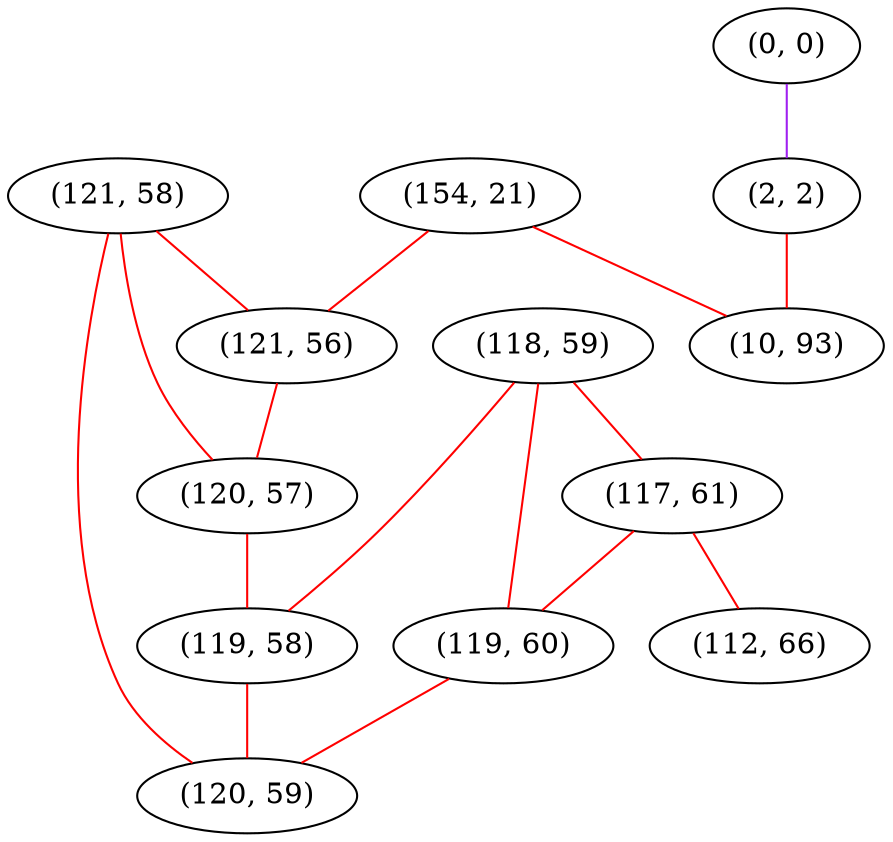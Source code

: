 graph "" {
"(121, 58)";
"(154, 21)";
"(0, 0)";
"(118, 59)";
"(121, 56)";
"(117, 61)";
"(112, 66)";
"(120, 57)";
"(119, 60)";
"(119, 58)";
"(2, 2)";
"(10, 93)";
"(120, 59)";
"(121, 58)" -- "(120, 57)"  [color=red, key=0, weight=1];
"(121, 58)" -- "(121, 56)"  [color=red, key=0, weight=1];
"(121, 58)" -- "(120, 59)"  [color=red, key=0, weight=1];
"(154, 21)" -- "(10, 93)"  [color=red, key=0, weight=1];
"(154, 21)" -- "(121, 56)"  [color=red, key=0, weight=1];
"(0, 0)" -- "(2, 2)"  [color=purple, key=0, weight=4];
"(118, 59)" -- "(119, 60)"  [color=red, key=0, weight=1];
"(118, 59)" -- "(117, 61)"  [color=red, key=0, weight=1];
"(118, 59)" -- "(119, 58)"  [color=red, key=0, weight=1];
"(121, 56)" -- "(120, 57)"  [color=red, key=0, weight=1];
"(117, 61)" -- "(119, 60)"  [color=red, key=0, weight=1];
"(117, 61)" -- "(112, 66)"  [color=red, key=0, weight=1];
"(120, 57)" -- "(119, 58)"  [color=red, key=0, weight=1];
"(119, 60)" -- "(120, 59)"  [color=red, key=0, weight=1];
"(119, 58)" -- "(120, 59)"  [color=red, key=0, weight=1];
"(2, 2)" -- "(10, 93)"  [color=red, key=0, weight=1];
}
